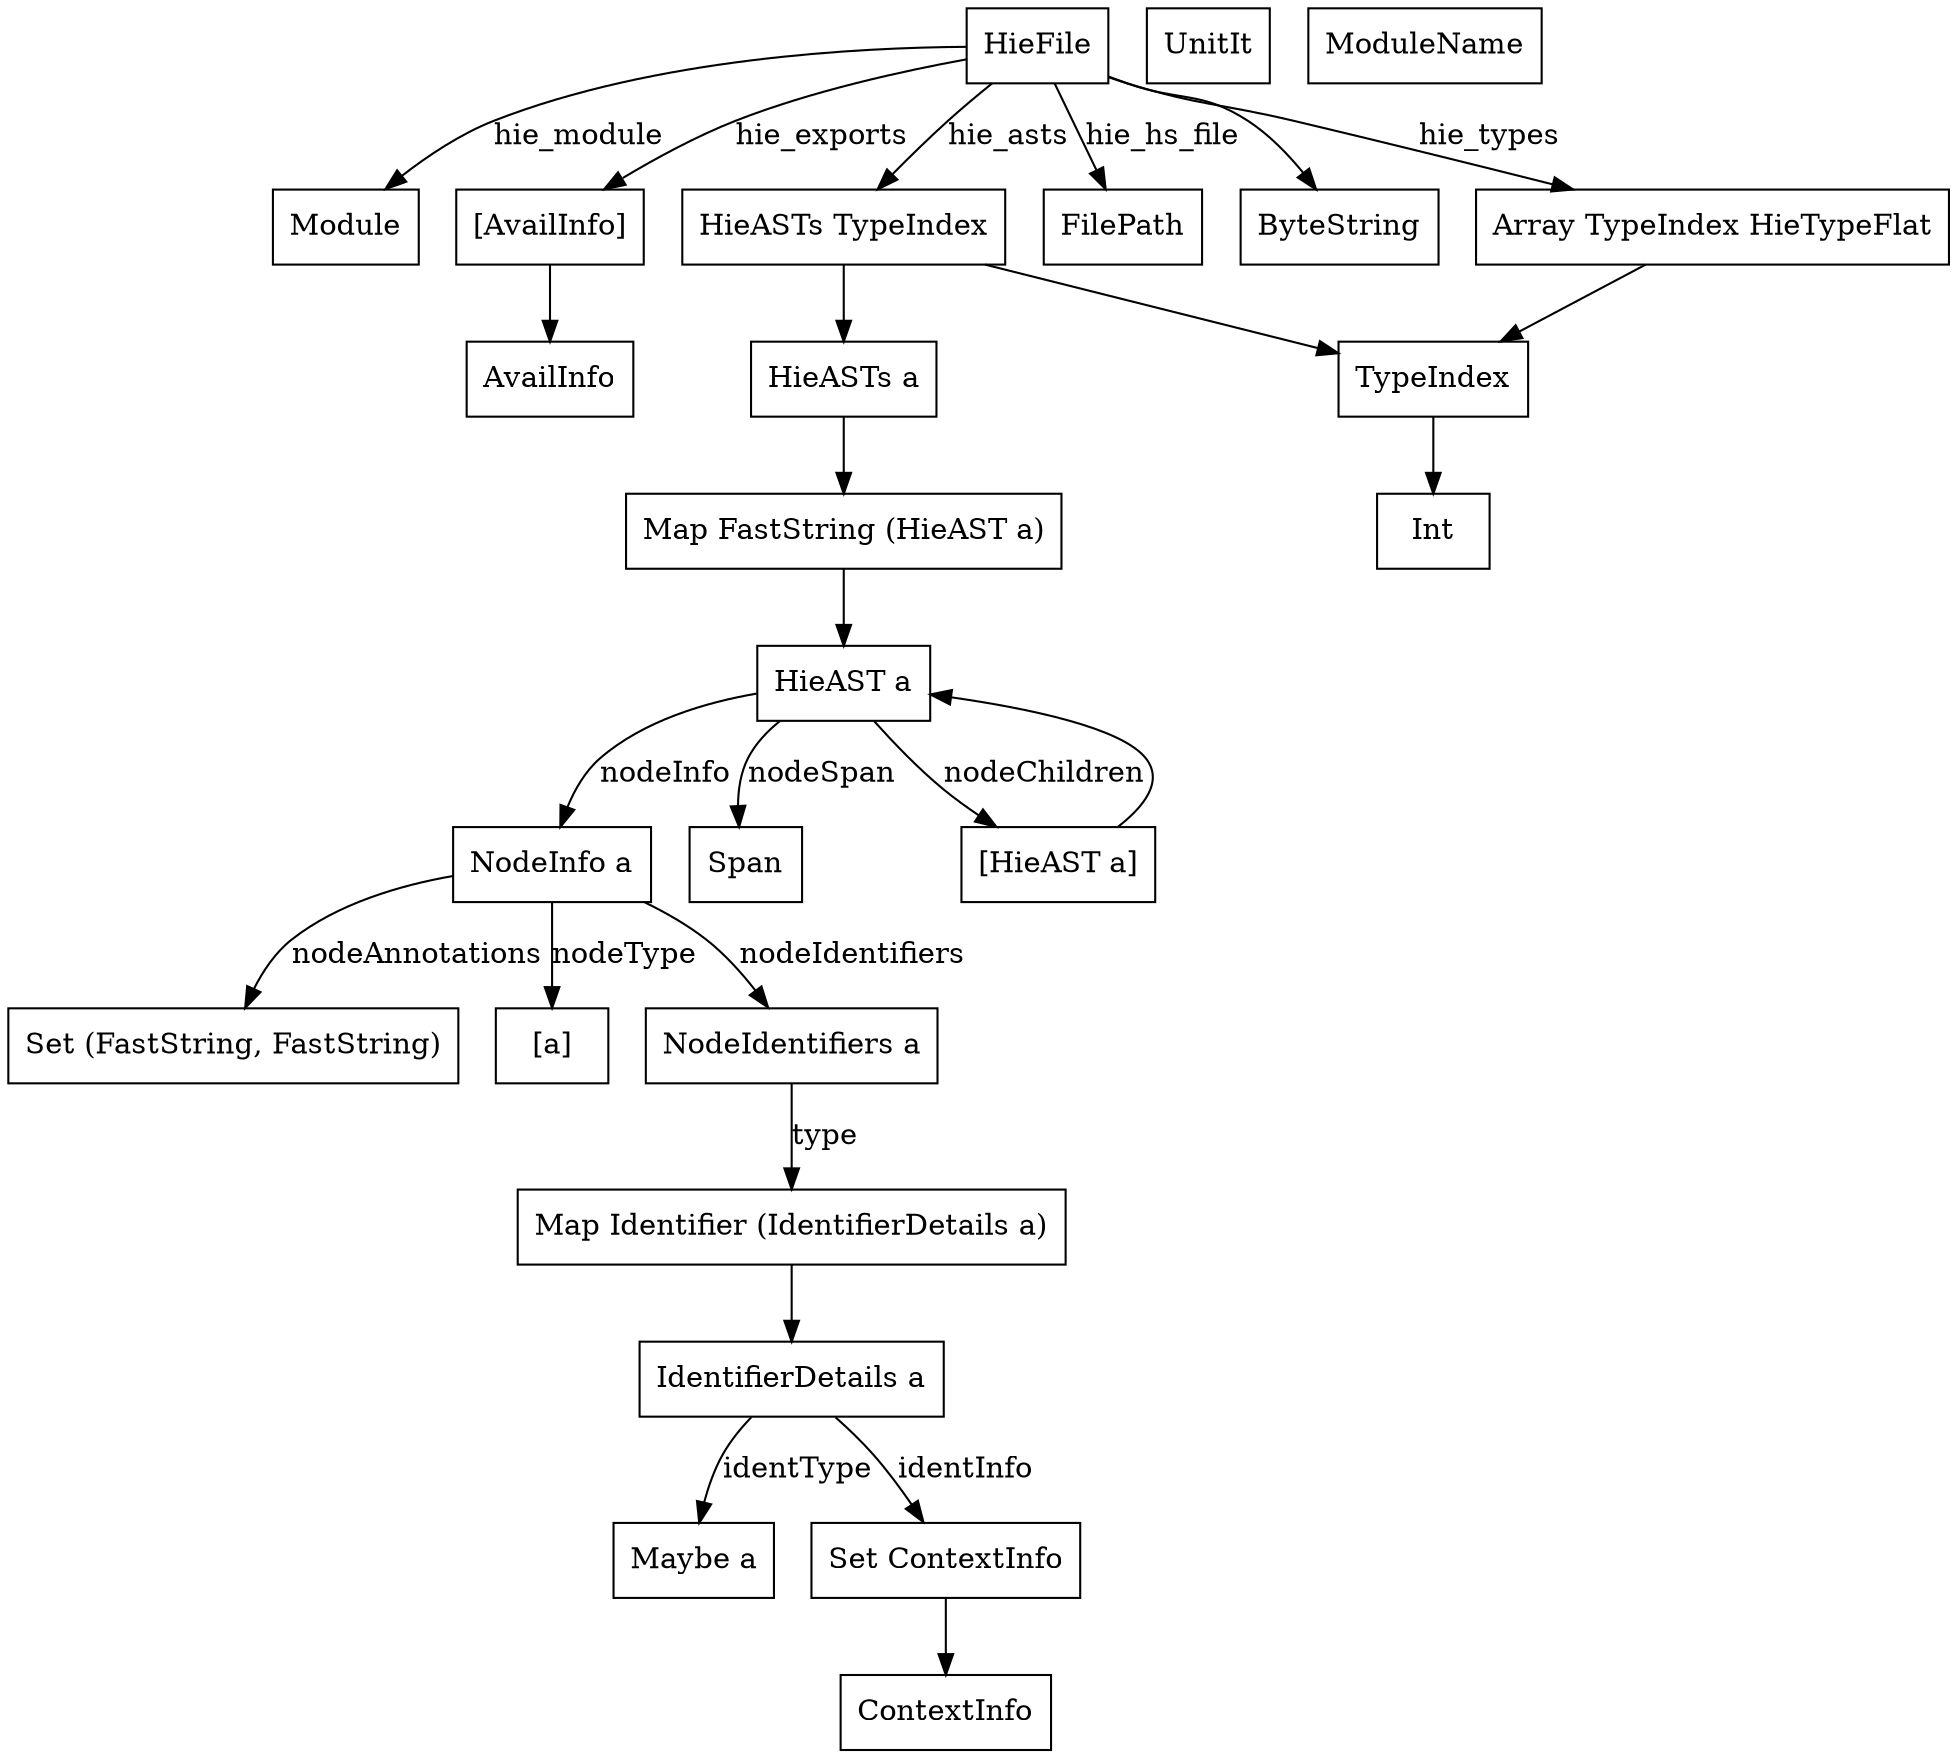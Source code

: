 digraph HieFile {
node [shape=rect]
1 [label="HieFile"]
2 [label="Module"]
3 [label="UnitIt"]
4 [label="ModuleName"]
5 [label="[AvailInfo]"]
6 [label="AvailInfo"]
7 [label="HieASTs TypeIndex"]
8 [label="FilePath"]
9 [label="ByteString"]
10 [label="Array TypeIndex HieTypeFlat"]
11 [label="TypeIndex"]
12 [label="Int"]
13 [label="HieASTs a"]
14 [label="Map FastString (HieAST a)"]
15 [label="HieAST a"]
16 [label="NodeInfo a"]
17 [label="Span"]
18 [label="[HieAST a]"]
19 [label="Set (FastString, FastString)"]
20 [label="[a]"]
21 [label="NodeIdentifiers a"]
22 [label="Map Identifier (IdentifierDetails a)"]
23 [label="IdentifierDetails a"]
24 [label="Maybe a"]
25 [label="Set ContextInfo"]
26 [label="ContextInfo"]
1->8 [label="hie_hs_file"]
1->2 [label="hie_module"]
1->10 [label="hie_types"]
1->7 [label="hie_asts"]
1->5 [label="hie_exports"]
1->9 [label=""]
10 -> 11 [label=""]
11 -> 12 [label=""]
7 -> 11 [label=""]
5 -> 6 [label=""]
7 -> 13 [label=""]
13 -> 14 [label=""]
14 -> 15 [label=""]
15 -> 16 [label="nodeInfo"]
15 -> 17 [label="nodeSpan"]
15 -> 18 [label="nodeChildren"]
18 -> 15  [label=""]
16 -> 19 [label="nodeAnnotations"]
16 -> 20 [label="nodeType"]
16 -> 21 [label="nodeIdentifiers"]
21 -> 22 [label="type"]
22 -> 23 [label=""]
23 -> 24  [label="identType"]
23 -> 25 [label="identInfo"]
25 -> 26 [label=""]



}